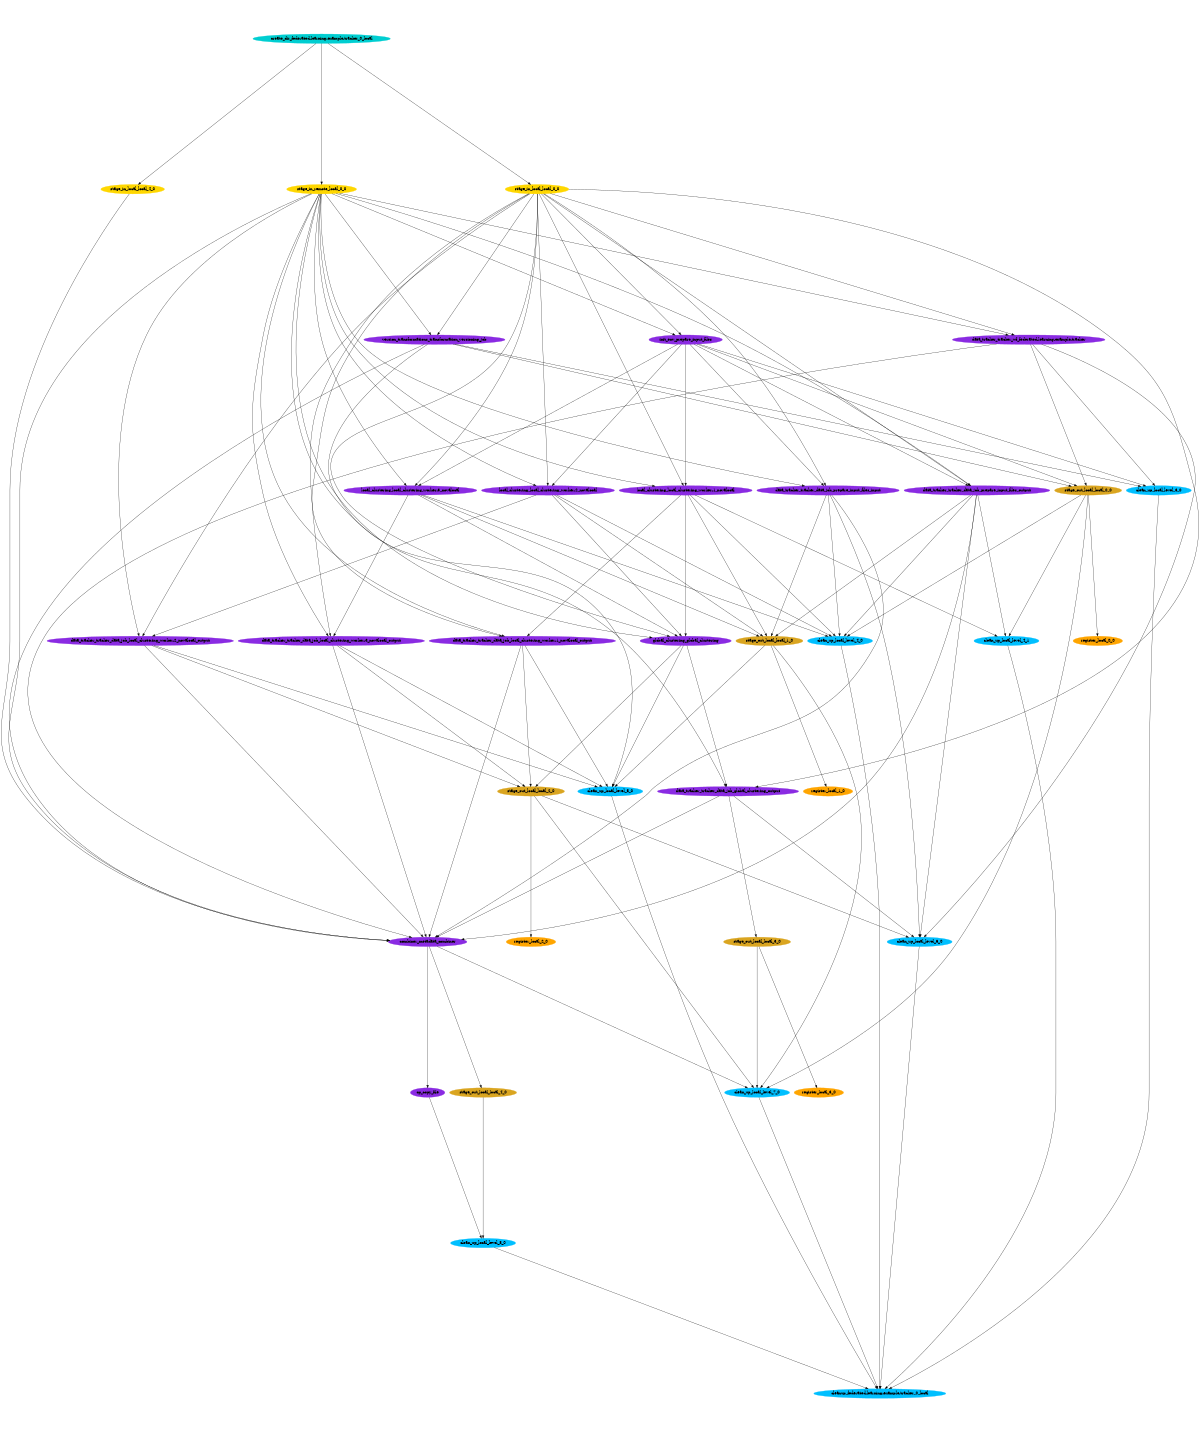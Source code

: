 digraph E {
size="8.0,10.0"
ratio=fill
node [shape=ellipse]
edge [arrowhead=normal, arrowsize=1.0]
	"stage_in_remote_local_0_0" [color=gold,style=filled,label="stage_in_remote_local_0_0"]
	"clean_up_local_level_3_0" [color=deepskyblue,style=filled,label="clean_up_local_level_3_0"]
	"stage_in_local_local_4_0" [color=gold,style=filled,label="stage_in_local_local_4_0"]
	"clean_up_local_level_4_0" [color=deepskyblue,style=filled,label="clean_up_local_level_4_0"]
	"combiner_metadata_combiner" [color=blueviolet,style=filled,label="combiner_metadata_combiner"]
	"clean_up_local_level_5_0" [color=deepskyblue,style=filled,label="clean_up_local_level_5_0"]
	"clean_up_local_level_4_1" [color=deepskyblue,style=filled,label="clean_up_local_level_4_1"]
	"clean_up_local_level_6_0" [color=deepskyblue,style=filled,label="clean_up_local_level_6_0"]
	"cleanup_federated-learning-example-tracker_0_local" [color=deepskyblue,style=filled,label="cleanup_federated-learning-example-tracker_0_local"]
	"clean_up_local_level_7_0" [color=deepskyblue,style=filled,label="clean_up_local_level_7_0"]
	"stage_in_local_local_0_0" [color=gold,style=filled,label="stage_in_local_local_0_0"]
	"clean_up_local_level_8_0" [color=deepskyblue,style=filled,label="clean_up_local_level_8_0"]
	"version_transformations_transformation_versioning_job" [color=blueviolet,style=filled,label="version_transformations_transformation_versioning_job"]
	"cp_copy_file" [color=blueviolet,style=filled,label="cp_copy_file"]
	"local_clustering_local_clustering_worker-1_novalocal" [color=blueviolet,style=filled,label="local_clustering_local_clustering_worker-1_novalocal"]
	"local_clustering_local_clustering_worker-3_novalocal" [color=blueviolet,style=filled,label="local_clustering_local_clustering_worker-3_novalocal"]
	"data_tracker_tracker_data_job_local_clustering_worker-3_novalocal_output" [color=blueviolet,style=filled,label="data_tracker_tracker_data_job_local_clustering_worker-3_novalocal_output"]
	"global_clustering_global_clustering" [color=blueviolet,style=filled,label="global_clustering_global_clustering"]
	"data_tracker_tracker_data_job_prepare_input_files_output" [color=blueviolet,style=filled,label="data_tracker_tracker_data_job_prepare_input_files_output"]
	"init_env_prepare_input_files" [color=blueviolet,style=filled,label="init_env_prepare_input_files"]
	"create_dir_federated-learning-example-tracker_0_local" [color=darkturquoise,style=filled,label="create_dir_federated-learning-example-tracker_0_local"]
	"data_tracker_tracker_data_job_local_clustering_worker-2_novalocal_output" [color=blueviolet,style=filled,label="data_tracker_tracker_data_job_local_clustering_worker-2_novalocal_output"]
	"stage_out_local_local_4_0" [color=goldenrod,style=filled,label="stage_out_local_local_4_0"]
	"stage_out_local_local_3_0" [color=goldenrod,style=filled,label="stage_out_local_local_3_0"]
	"stage_out_local_local_2_0" [color=goldenrod,style=filled,label="stage_out_local_local_2_0"]
	"stage_out_local_local_1_0" [color=goldenrod,style=filled,label="stage_out_local_local_1_0"]
	"stage_out_local_local_0_0" [color=goldenrod,style=filled,label="stage_out_local_local_0_0"]
	"data_tracker_tracker_data_job_global_clustering_output" [color=blueviolet,style=filled,label="data_tracker_tracker_data_job_global_clustering_output"]
	"data_tracker_tracker_wf_federated-learning-example-tracker" [color=blueviolet,style=filled,label="data_tracker_tracker_wf_federated-learning-example-tracker"]
	"local_clustering_local_clustering_worker-2_novalocal" [color=blueviolet,style=filled,label="local_clustering_local_clustering_worker-2_novalocal"]
	"data_tracker_tracker_data_job_prepare_input_files_input" [color=blueviolet,style=filled,label="data_tracker_tracker_data_job_prepare_input_files_input"]
	"register_local_3_0" [color=orange,style=filled,label="register_local_3_0"]
	"data_tracker_tracker_data_job_local_clustering_worker-1_novalocal_output" [color=blueviolet,style=filled,label="data_tracker_tracker_data_job_local_clustering_worker-1_novalocal_output"]
	"register_local_2_0" [color=orange,style=filled,label="register_local_2_0"]
	"register_local_1_0" [color=orange,style=filled,label="register_local_1_0"]
	"register_local_0_0" [color=orange,style=filled,label="register_local_0_0"]

	"stage_in_remote_local_0_0" -> "data_tracker_tracker_data_job_local_clustering_worker-2_novalocal_output"
	"stage_in_remote_local_0_0" -> "data_tracker_tracker_data_job_global_clustering_output"
	"stage_in_remote_local_0_0" -> "combiner_metadata_combiner"
	"stage_in_remote_local_0_0" -> "data_tracker_tracker_wf_federated-learning-example-tracker"
	"stage_in_remote_local_0_0" -> "version_transformations_transformation_versioning_job"
	"stage_in_remote_local_0_0" -> "local_clustering_local_clustering_worker-1_novalocal"
	"stage_in_remote_local_0_0" -> "local_clustering_local_clustering_worker-2_novalocal"
	"stage_in_remote_local_0_0" -> "local_clustering_local_clustering_worker-3_novalocal"
	"stage_in_remote_local_0_0" -> "data_tracker_tracker_data_job_prepare_input_files_input"
	"stage_in_remote_local_0_0" -> "data_tracker_tracker_data_job_local_clustering_worker-3_novalocal_output"
	"stage_in_remote_local_0_0" -> "data_tracker_tracker_data_job_local_clustering_worker-1_novalocal_output"
	"stage_in_remote_local_0_0" -> "global_clustering_global_clustering"
	"stage_in_remote_local_0_0" -> "data_tracker_tracker_data_job_prepare_input_files_output"
	"stage_in_remote_local_0_0" -> "init_env_prepare_input_files"
	"clean_up_local_level_3_0" -> "cleanup_federated-learning-example-tracker_0_local"
	"stage_in_local_local_4_0" -> "combiner_metadata_combiner"
	"clean_up_local_level_4_0" -> "cleanup_federated-learning-example-tracker_0_local"
	"combiner_metadata_combiner" -> "stage_out_local_local_4_0"
	"combiner_metadata_combiner" -> "clean_up_local_level_7_0"
	"combiner_metadata_combiner" -> "cp_copy_file"
	"clean_up_local_level_5_0" -> "cleanup_federated-learning-example-tracker_0_local"
	"clean_up_local_level_4_1" -> "cleanup_federated-learning-example-tracker_0_local"
	"clean_up_local_level_6_0" -> "cleanup_federated-learning-example-tracker_0_local"
	"clean_up_local_level_7_0" -> "cleanup_federated-learning-example-tracker_0_local"
	"stage_in_local_local_0_0" -> "data_tracker_tracker_data_job_local_clustering_worker-2_novalocal_output"
	"stage_in_local_local_0_0" -> "data_tracker_tracker_data_job_global_clustering_output"
	"stage_in_local_local_0_0" -> "data_tracker_tracker_wf_federated-learning-example-tracker"
	"stage_in_local_local_0_0" -> "version_transformations_transformation_versioning_job"
	"stage_in_local_local_0_0" -> "local_clustering_local_clustering_worker-1_novalocal"
	"stage_in_local_local_0_0" -> "local_clustering_local_clustering_worker-2_novalocal"
	"stage_in_local_local_0_0" -> "local_clustering_local_clustering_worker-3_novalocal"
	"stage_in_local_local_0_0" -> "data_tracker_tracker_data_job_prepare_input_files_input"
	"stage_in_local_local_0_0" -> "data_tracker_tracker_data_job_local_clustering_worker-3_novalocal_output"
	"stage_in_local_local_0_0" -> "data_tracker_tracker_data_job_local_clustering_worker-1_novalocal_output"
	"stage_in_local_local_0_0" -> "global_clustering_global_clustering"
	"stage_in_local_local_0_0" -> "data_tracker_tracker_data_job_prepare_input_files_output"
	"stage_in_local_local_0_0" -> "init_env_prepare_input_files"
	"clean_up_local_level_8_0" -> "cleanup_federated-learning-example-tracker_0_local"
	"version_transformations_transformation_versioning_job" -> "clean_up_local_level_3_0"
	"version_transformations_transformation_versioning_job" -> "stage_out_local_local_0_0"
	"version_transformations_transformation_versioning_job" -> "combiner_metadata_combiner"
	"version_transformations_transformation_versioning_job" -> "clean_up_local_level_5_0"
	"cp_copy_file" -> "clean_up_local_level_8_0"
	"local_clustering_local_clustering_worker-1_novalocal" -> "data_tracker_tracker_data_job_local_clustering_worker-1_novalocal_output"
	"local_clustering_local_clustering_worker-1_novalocal" -> "global_clustering_global_clustering"
	"local_clustering_local_clustering_worker-1_novalocal" -> "stage_out_local_local_1_0"
	"local_clustering_local_clustering_worker-1_novalocal" -> "clean_up_local_level_4_0"
	"local_clustering_local_clustering_worker-1_novalocal" -> "clean_up_local_level_4_1"
	"local_clustering_local_clustering_worker-3_novalocal" -> "data_tracker_tracker_data_job_local_clustering_worker-3_novalocal_output"
	"local_clustering_local_clustering_worker-3_novalocal" -> "global_clustering_global_clustering"
	"local_clustering_local_clustering_worker-3_novalocal" -> "stage_out_local_local_1_0"
	"local_clustering_local_clustering_worker-3_novalocal" -> "clean_up_local_level_4_0"
	"data_tracker_tracker_data_job_local_clustering_worker-3_novalocal_output" -> "stage_out_local_local_2_0"
	"data_tracker_tracker_data_job_local_clustering_worker-3_novalocal_output" -> "combiner_metadata_combiner"
	"data_tracker_tracker_data_job_local_clustering_worker-3_novalocal_output" -> "clean_up_local_level_5_0"
	"global_clustering_global_clustering" -> "stage_out_local_local_2_0"
	"global_clustering_global_clustering" -> "data_tracker_tracker_data_job_global_clustering_output"
	"global_clustering_global_clustering" -> "clean_up_local_level_5_0"
	"data_tracker_tracker_data_job_prepare_input_files_output" -> "stage_out_local_local_1_0"
	"data_tracker_tracker_data_job_prepare_input_files_output" -> "clean_up_local_level_4_0"
	"data_tracker_tracker_data_job_prepare_input_files_output" -> "combiner_metadata_combiner"
	"data_tracker_tracker_data_job_prepare_input_files_output" -> "clean_up_local_level_4_1"
	"data_tracker_tracker_data_job_prepare_input_files_output" -> "clean_up_local_level_6_0"
	"init_env_prepare_input_files" -> "local_clustering_local_clustering_worker-2_novalocal"
	"init_env_prepare_input_files" -> "local_clustering_local_clustering_worker-3_novalocal"
	"init_env_prepare_input_files" -> "data_tracker_tracker_data_job_prepare_input_files_input"
	"init_env_prepare_input_files" -> "clean_up_local_level_3_0"
	"init_env_prepare_input_files" -> "data_tracker_tracker_data_job_prepare_input_files_output"
	"init_env_prepare_input_files" -> "stage_out_local_local_0_0"
	"init_env_prepare_input_files" -> "local_clustering_local_clustering_worker-1_novalocal"
	"create_dir_federated-learning-example-tracker_0_local" -> "stage_in_remote_local_0_0"
	"create_dir_federated-learning-example-tracker_0_local" -> "stage_in_local_local_4_0"
	"create_dir_federated-learning-example-tracker_0_local" -> "stage_in_local_local_0_0"
	"data_tracker_tracker_data_job_local_clustering_worker-2_novalocal_output" -> "stage_out_local_local_2_0"
	"data_tracker_tracker_data_job_local_clustering_worker-2_novalocal_output" -> "combiner_metadata_combiner"
	"data_tracker_tracker_data_job_local_clustering_worker-2_novalocal_output" -> "clean_up_local_level_5_0"
	"stage_out_local_local_4_0" -> "clean_up_local_level_8_0"
	"stage_out_local_local_3_0" -> "register_local_3_0"
	"stage_out_local_local_3_0" -> "clean_up_local_level_7_0"
	"stage_out_local_local_2_0" -> "register_local_2_0"
	"stage_out_local_local_2_0" -> "clean_up_local_level_6_0"
	"stage_out_local_local_2_0" -> "clean_up_local_level_7_0"
	"stage_out_local_local_1_0" -> "register_local_1_0"
	"stage_out_local_local_1_0" -> "clean_up_local_level_5_0"
	"stage_out_local_local_1_0" -> "clean_up_local_level_7_0"
	"stage_out_local_local_0_0" -> "register_local_0_0"
	"stage_out_local_local_0_0" -> "clean_up_local_level_4_0"
	"stage_out_local_local_0_0" -> "clean_up_local_level_4_1"
	"stage_out_local_local_0_0" -> "clean_up_local_level_7_0"
	"data_tracker_tracker_data_job_global_clustering_output" -> "stage_out_local_local_3_0"
	"data_tracker_tracker_data_job_global_clustering_output" -> "combiner_metadata_combiner"
	"data_tracker_tracker_data_job_global_clustering_output" -> "clean_up_local_level_6_0"
	"data_tracker_tracker_wf_federated-learning-example-tracker" -> "clean_up_local_level_3_0"
	"data_tracker_tracker_wf_federated-learning-example-tracker" -> "stage_out_local_local_0_0"
	"data_tracker_tracker_wf_federated-learning-example-tracker" -> "combiner_metadata_combiner"
	"data_tracker_tracker_wf_federated-learning-example-tracker" -> "clean_up_local_level_6_0"
	"local_clustering_local_clustering_worker-2_novalocal" -> "data_tracker_tracker_data_job_local_clustering_worker-2_novalocal_output"
	"local_clustering_local_clustering_worker-2_novalocal" -> "global_clustering_global_clustering"
	"local_clustering_local_clustering_worker-2_novalocal" -> "stage_out_local_local_1_0"
	"local_clustering_local_clustering_worker-2_novalocal" -> "clean_up_local_level_4_0"
	"data_tracker_tracker_data_job_prepare_input_files_input" -> "stage_out_local_local_1_0"
	"data_tracker_tracker_data_job_prepare_input_files_input" -> "clean_up_local_level_4_0"
	"data_tracker_tracker_data_job_prepare_input_files_input" -> "combiner_metadata_combiner"
	"data_tracker_tracker_data_job_prepare_input_files_input" -> "clean_up_local_level_6_0"
	"data_tracker_tracker_data_job_local_clustering_worker-1_novalocal_output" -> "stage_out_local_local_2_0"
	"data_tracker_tracker_data_job_local_clustering_worker-1_novalocal_output" -> "combiner_metadata_combiner"
	"data_tracker_tracker_data_job_local_clustering_worker-1_novalocal_output" -> "clean_up_local_level_5_0"
}
